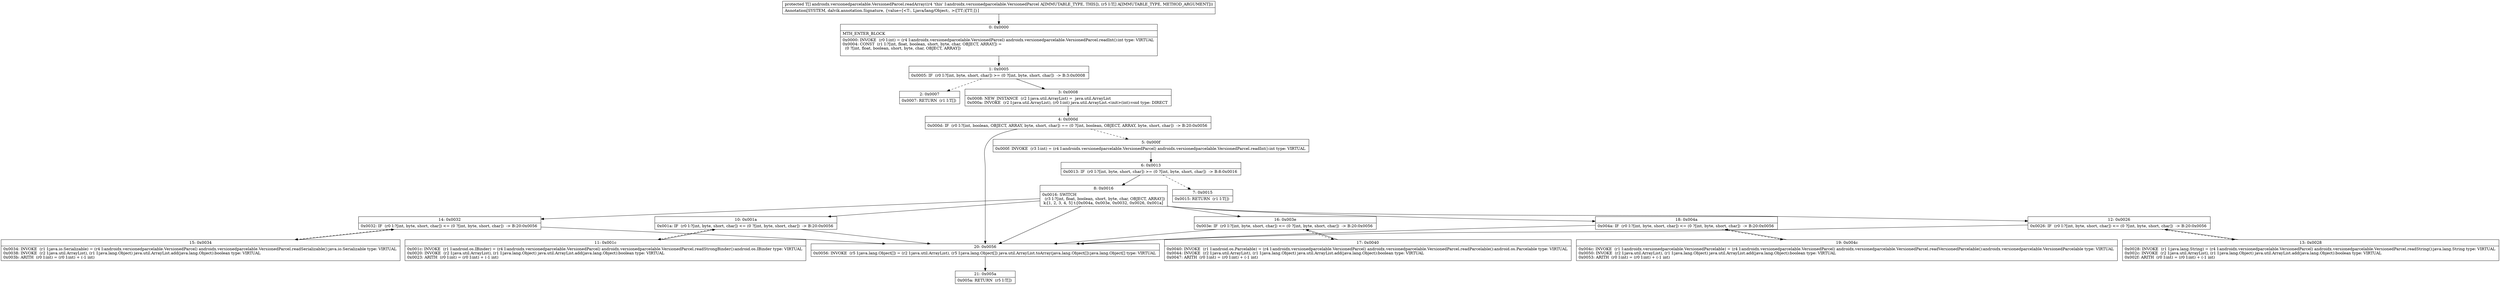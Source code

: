 digraph "CFG forandroidx.versionedparcelable.VersionedParcel.readArray([Ljava\/lang\/Object;)[Ljava\/lang\/Object;" {
Node_0 [shape=record,label="{0\:\ 0x0000|MTH_ENTER_BLOCK\l|0x0000: INVOKE  (r0 I:int) = (r4 I:androidx.versionedparcelable.VersionedParcel) androidx.versionedparcelable.VersionedParcel.readInt():int type: VIRTUAL \l0x0004: CONST  (r1 I:?[int, float, boolean, short, byte, char, OBJECT, ARRAY]) = \l  (0 ?[int, float, boolean, short, byte, char, OBJECT, ARRAY])\l \l}"];
Node_1 [shape=record,label="{1\:\ 0x0005|0x0005: IF  (r0 I:?[int, byte, short, char]) \>= (0 ?[int, byte, short, char])  \-\> B:3:0x0008 \l}"];
Node_2 [shape=record,label="{2\:\ 0x0007|0x0007: RETURN  (r1 I:T[]) \l}"];
Node_3 [shape=record,label="{3\:\ 0x0008|0x0008: NEW_INSTANCE  (r2 I:java.util.ArrayList) =  java.util.ArrayList \l0x000a: INVOKE  (r2 I:java.util.ArrayList), (r0 I:int) java.util.ArrayList.\<init\>(int):void type: DIRECT \l}"];
Node_4 [shape=record,label="{4\:\ 0x000d|0x000d: IF  (r0 I:?[int, boolean, OBJECT, ARRAY, byte, short, char]) == (0 ?[int, boolean, OBJECT, ARRAY, byte, short, char])  \-\> B:20:0x0056 \l}"];
Node_5 [shape=record,label="{5\:\ 0x000f|0x000f: INVOKE  (r3 I:int) = (r4 I:androidx.versionedparcelable.VersionedParcel) androidx.versionedparcelable.VersionedParcel.readInt():int type: VIRTUAL \l}"];
Node_6 [shape=record,label="{6\:\ 0x0013|0x0013: IF  (r0 I:?[int, byte, short, char]) \>= (0 ?[int, byte, short, char])  \-\> B:8:0x0016 \l}"];
Node_7 [shape=record,label="{7\:\ 0x0015|0x0015: RETURN  (r1 I:T[]) \l}"];
Node_8 [shape=record,label="{8\:\ 0x0016|0x0016: SWITCH  \l  (r3 I:?[int, float, boolean, short, byte, char, OBJECT, ARRAY])\l k:[1, 2, 3, 4, 5] t:[0x004a, 0x003e, 0x0032, 0x0026, 0x001a] \l}"];
Node_10 [shape=record,label="{10\:\ 0x001a|0x001a: IF  (r0 I:?[int, byte, short, char]) \<= (0 ?[int, byte, short, char])  \-\> B:20:0x0056 \l}"];
Node_11 [shape=record,label="{11\:\ 0x001c|0x001c: INVOKE  (r1 I:android.os.IBinder) = (r4 I:androidx.versionedparcelable.VersionedParcel) androidx.versionedparcelable.VersionedParcel.readStrongBinder():android.os.IBinder type: VIRTUAL \l0x0020: INVOKE  (r2 I:java.util.ArrayList), (r1 I:java.lang.Object) java.util.ArrayList.add(java.lang.Object):boolean type: VIRTUAL \l0x0023: ARITH  (r0 I:int) = (r0 I:int) + (\-1 int) \l}"];
Node_12 [shape=record,label="{12\:\ 0x0026|0x0026: IF  (r0 I:?[int, byte, short, char]) \<= (0 ?[int, byte, short, char])  \-\> B:20:0x0056 \l}"];
Node_13 [shape=record,label="{13\:\ 0x0028|0x0028: INVOKE  (r1 I:java.lang.String) = (r4 I:androidx.versionedparcelable.VersionedParcel) androidx.versionedparcelable.VersionedParcel.readString():java.lang.String type: VIRTUAL \l0x002c: INVOKE  (r2 I:java.util.ArrayList), (r1 I:java.lang.Object) java.util.ArrayList.add(java.lang.Object):boolean type: VIRTUAL \l0x002f: ARITH  (r0 I:int) = (r0 I:int) + (\-1 int) \l}"];
Node_14 [shape=record,label="{14\:\ 0x0032|0x0032: IF  (r0 I:?[int, byte, short, char]) \<= (0 ?[int, byte, short, char])  \-\> B:20:0x0056 \l}"];
Node_15 [shape=record,label="{15\:\ 0x0034|0x0034: INVOKE  (r1 I:java.io.Serializable) = (r4 I:androidx.versionedparcelable.VersionedParcel) androidx.versionedparcelable.VersionedParcel.readSerializable():java.io.Serializable type: VIRTUAL \l0x0038: INVOKE  (r2 I:java.util.ArrayList), (r1 I:java.lang.Object) java.util.ArrayList.add(java.lang.Object):boolean type: VIRTUAL \l0x003b: ARITH  (r0 I:int) = (r0 I:int) + (\-1 int) \l}"];
Node_16 [shape=record,label="{16\:\ 0x003e|0x003e: IF  (r0 I:?[int, byte, short, char]) \<= (0 ?[int, byte, short, char])  \-\> B:20:0x0056 \l}"];
Node_17 [shape=record,label="{17\:\ 0x0040|0x0040: INVOKE  (r1 I:android.os.Parcelable) = (r4 I:androidx.versionedparcelable.VersionedParcel) androidx.versionedparcelable.VersionedParcel.readParcelable():android.os.Parcelable type: VIRTUAL \l0x0044: INVOKE  (r2 I:java.util.ArrayList), (r1 I:java.lang.Object) java.util.ArrayList.add(java.lang.Object):boolean type: VIRTUAL \l0x0047: ARITH  (r0 I:int) = (r0 I:int) + (\-1 int) \l}"];
Node_18 [shape=record,label="{18\:\ 0x004a|0x004a: IF  (r0 I:?[int, byte, short, char]) \<= (0 ?[int, byte, short, char])  \-\> B:20:0x0056 \l}"];
Node_19 [shape=record,label="{19\:\ 0x004c|0x004c: INVOKE  (r1 I:androidx.versionedparcelable.VersionedParcelable) = (r4 I:androidx.versionedparcelable.VersionedParcel) androidx.versionedparcelable.VersionedParcel.readVersionedParcelable():androidx.versionedparcelable.VersionedParcelable type: VIRTUAL \l0x0050: INVOKE  (r2 I:java.util.ArrayList), (r1 I:java.lang.Object) java.util.ArrayList.add(java.lang.Object):boolean type: VIRTUAL \l0x0053: ARITH  (r0 I:int) = (r0 I:int) + (\-1 int) \l}"];
Node_20 [shape=record,label="{20\:\ 0x0056|0x0056: INVOKE  (r5 I:java.lang.Object[]) = (r2 I:java.util.ArrayList), (r5 I:java.lang.Object[]) java.util.ArrayList.toArray(java.lang.Object[]):java.lang.Object[] type: VIRTUAL \l}"];
Node_21 [shape=record,label="{21\:\ 0x005a|0x005a: RETURN  (r5 I:T[]) \l}"];
MethodNode[shape=record,label="{protected T[] androidx.versionedparcelable.VersionedParcel.readArray((r4 'this' I:androidx.versionedparcelable.VersionedParcel A[IMMUTABLE_TYPE, THIS]), (r5 I:T[] A[IMMUTABLE_TYPE, METHOD_ARGUMENT]))  | Annotation[SYSTEM, dalvik.annotation.Signature, \{value=[\<T:, Ljava\/lang\/Object;, \>([TT;)[TT;]\}]\l}"];
MethodNode -> Node_0;
Node_0 -> Node_1;
Node_1 -> Node_2[style=dashed];
Node_1 -> Node_3;
Node_3 -> Node_4;
Node_4 -> Node_5[style=dashed];
Node_4 -> Node_20;
Node_5 -> Node_6;
Node_6 -> Node_7[style=dashed];
Node_6 -> Node_8;
Node_8 -> Node_10;
Node_8 -> Node_12;
Node_8 -> Node_14;
Node_8 -> Node_16;
Node_8 -> Node_18;
Node_8 -> Node_20;
Node_10 -> Node_11[style=dashed];
Node_10 -> Node_20;
Node_11 -> Node_10;
Node_12 -> Node_13[style=dashed];
Node_12 -> Node_20;
Node_13 -> Node_12;
Node_14 -> Node_15[style=dashed];
Node_14 -> Node_20;
Node_15 -> Node_14;
Node_16 -> Node_17[style=dashed];
Node_16 -> Node_20;
Node_17 -> Node_16;
Node_18 -> Node_19[style=dashed];
Node_18 -> Node_20;
Node_19 -> Node_18;
Node_20 -> Node_21;
}

